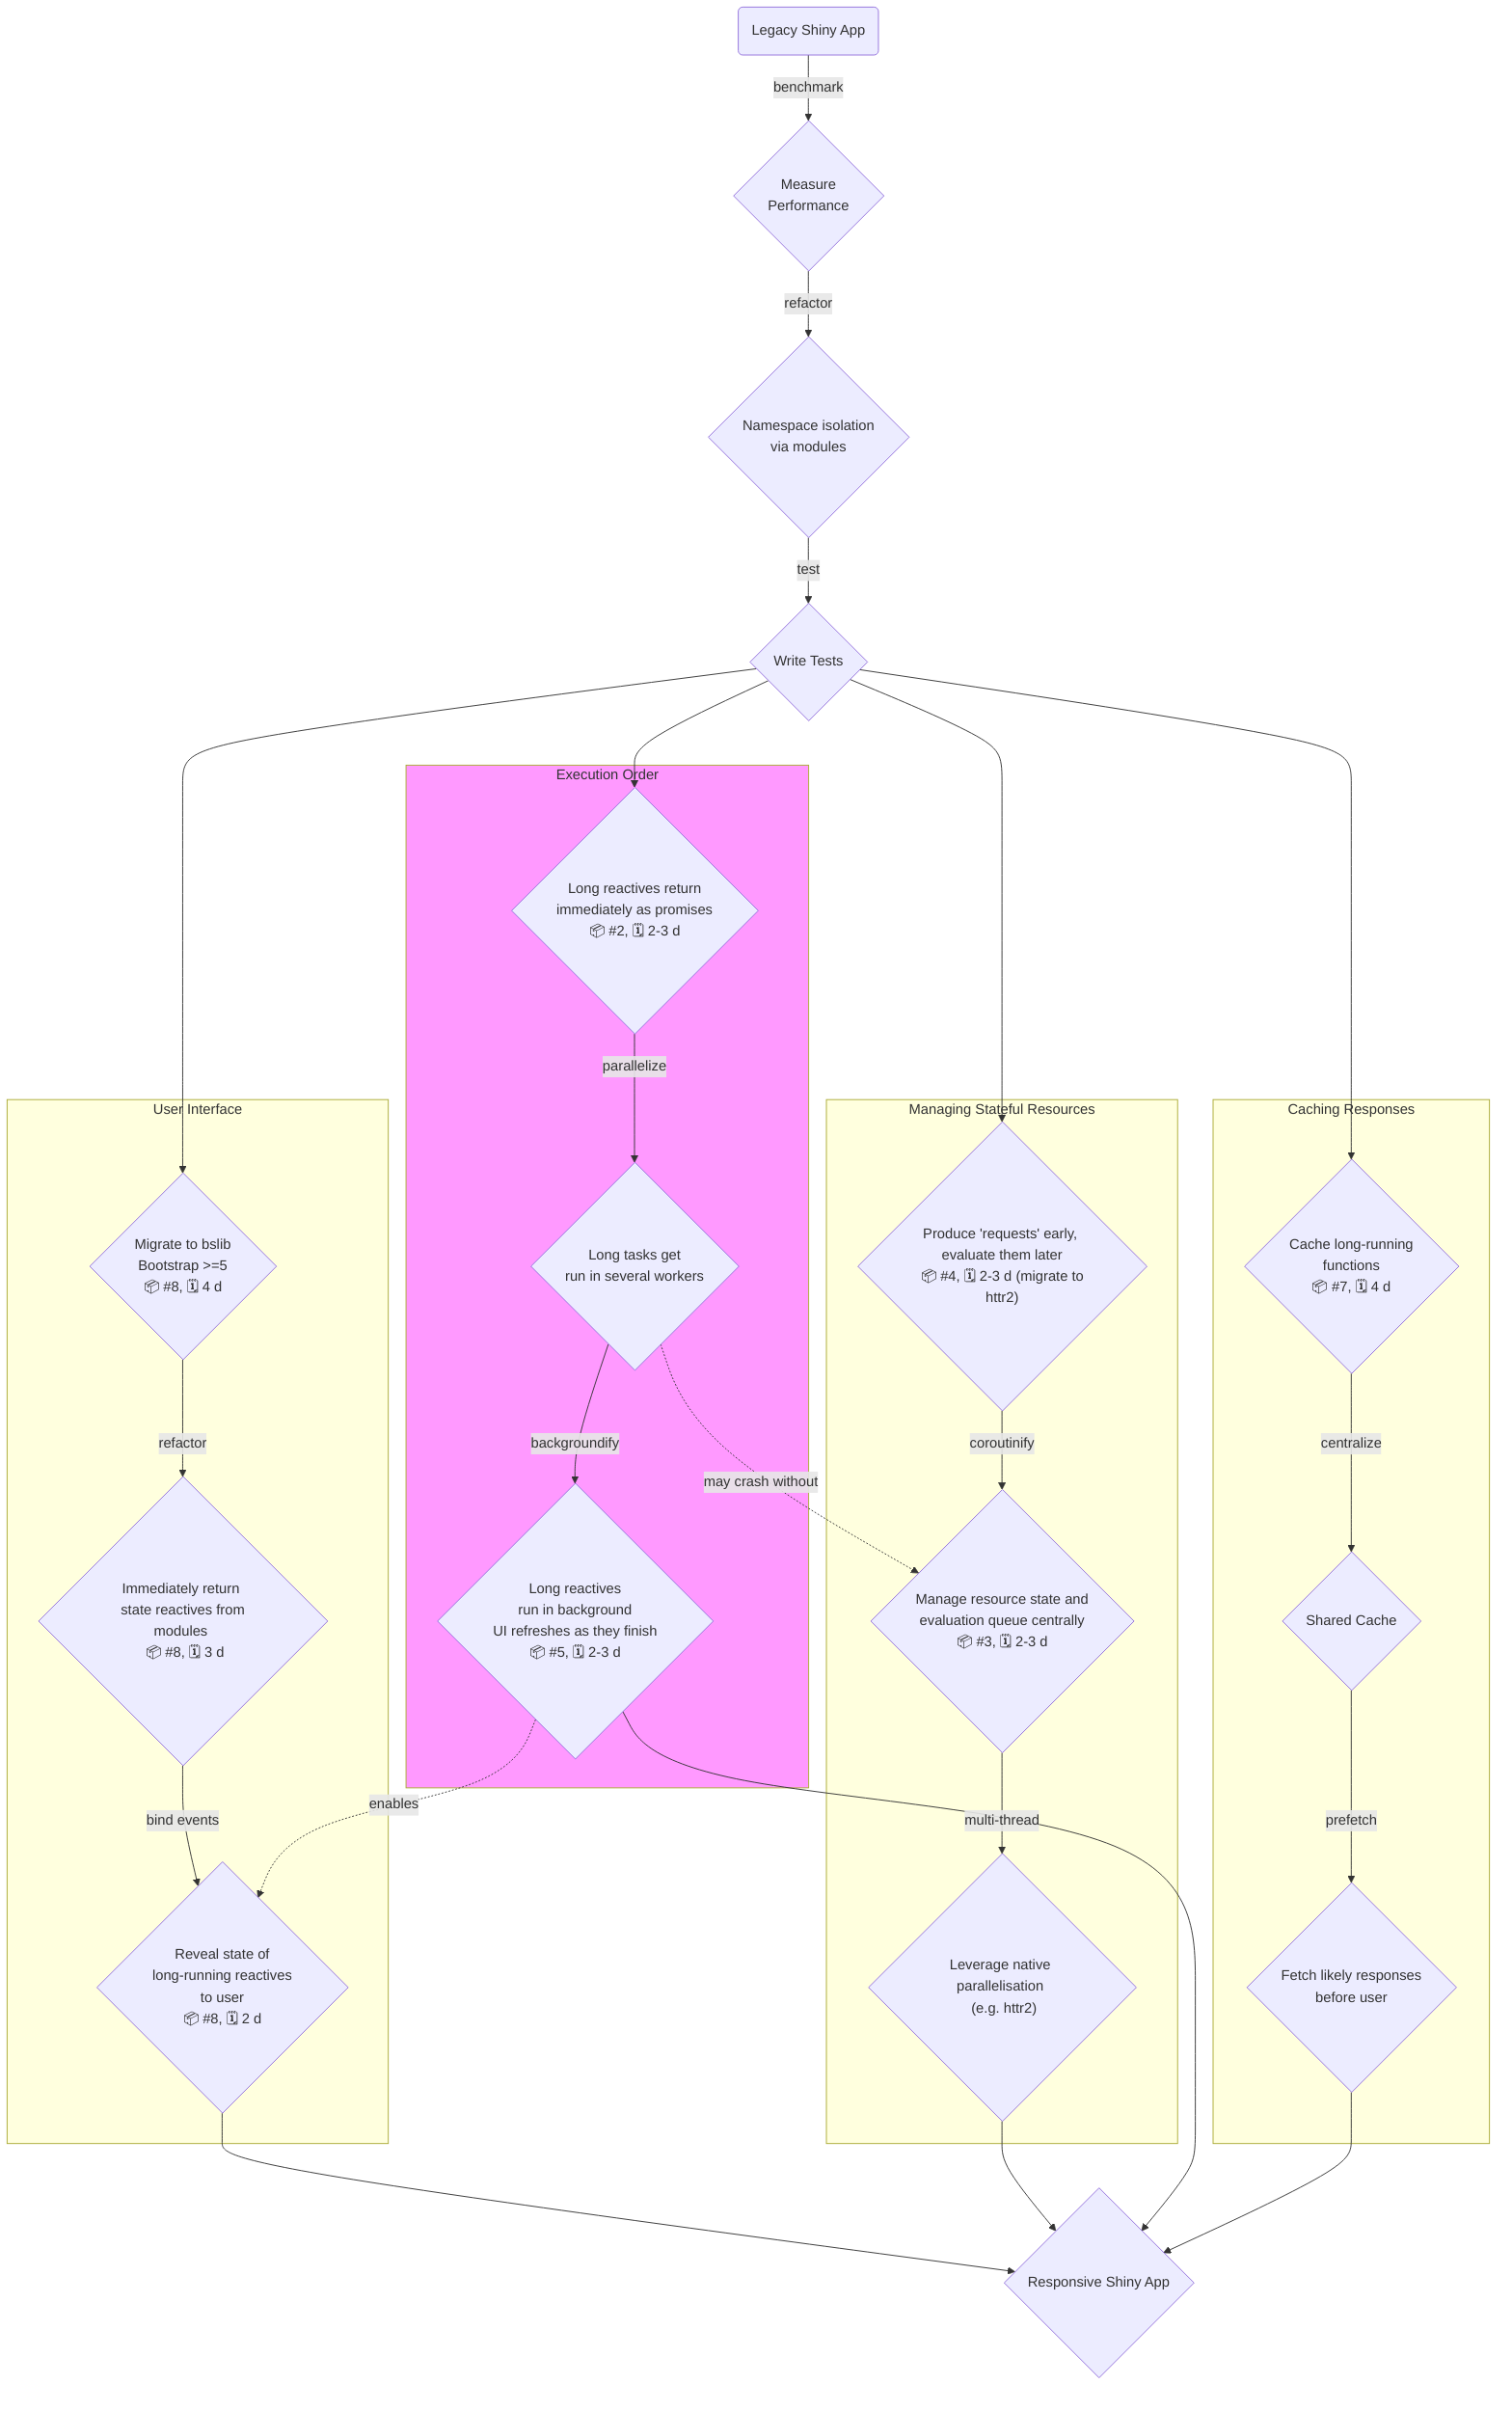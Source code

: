 flowchart TB;
  start("Legacy Shiny App")
  start -- benchmark --> perf
  perf{"Measure \n Performance"}
  perf -- refactor --> modules
  modules{"Namespace isolation \n via modules"}
  modules -- test --> tdd
  tdd{"Write Tests"}
  tdd --> promises
  tdd --> eval-late
  tdd --> cached
  subgraph Async ["Execution Order"];
    direction TB
    style Async fill:#f9f
    promises{"Long reactives return \n immediately as promises \n 📦 #2, 🗓️ 2-3 d"}
    promises -- parallelize --> future
    future{"Long tasks get \n run in several workers"}
    future -- backgroundify --> extendedTask
    extendedTask{"Long reactives \n run in background \n UI refreshes as they finish \n 📦 #5, 🗓️ 2-3 d"}
  end
  future -. may crash without .-> coro
  subgraph StatefulRes ["Managing Stateful Resources"];
    direction TB
    eval-late{"Produce 'requests' early, \n evaluate them later \n 📦 #4, 🗓️ 2-3 d (migrate to httr2)"}
    eval-late -- coroutinify --> coro
    coro{"Manage resource state and \n evaluation queue centrally \n 📦 #3, 🗓️ 2-3 d"}
    coro -- multi-thread --> nativePara
    nativePara{"Leverage native parallelisation \n (e.g. httr2)"}
  end
  tdd --> bslib
  subgraph UI ["User Interface"];
    direction TB
    bslib{"Migrate to bslib \n Bootstrap >=5 \n 📦 #8, 🗓️ 4 d"}
    bslib -- refactor --> stateReact
    stateReact{"Immediately return \n state reactives from modules \n 📦 #8, 🗓️ 3 d"}
    stateReact -- bind events --> stateUI
    stateUI{"Reveal state of \n long-running reactives \n to user \n 📦 #8, 🗓️ 2 d"}
    extendedTask -. enables .-> stateUI
  end
  subgraph Cache ["Caching Responses"];
    direction TB
    cached{"Cache long-running \n functions \n 📦 #7, 🗓️ 4 d"}
    cached -- centralize --> cacheShared{"Shared Cache"}
    cacheShared -- prefetch --> prefetchedCache{"Fetch likely responses \n before user"}
  end
  stateUI --> highPerf
  highPerf{"Responsive Shiny App"}
  nativePara --> highPerf
  extendedTask --> highPerf
  prefetchedCache --> highPerf